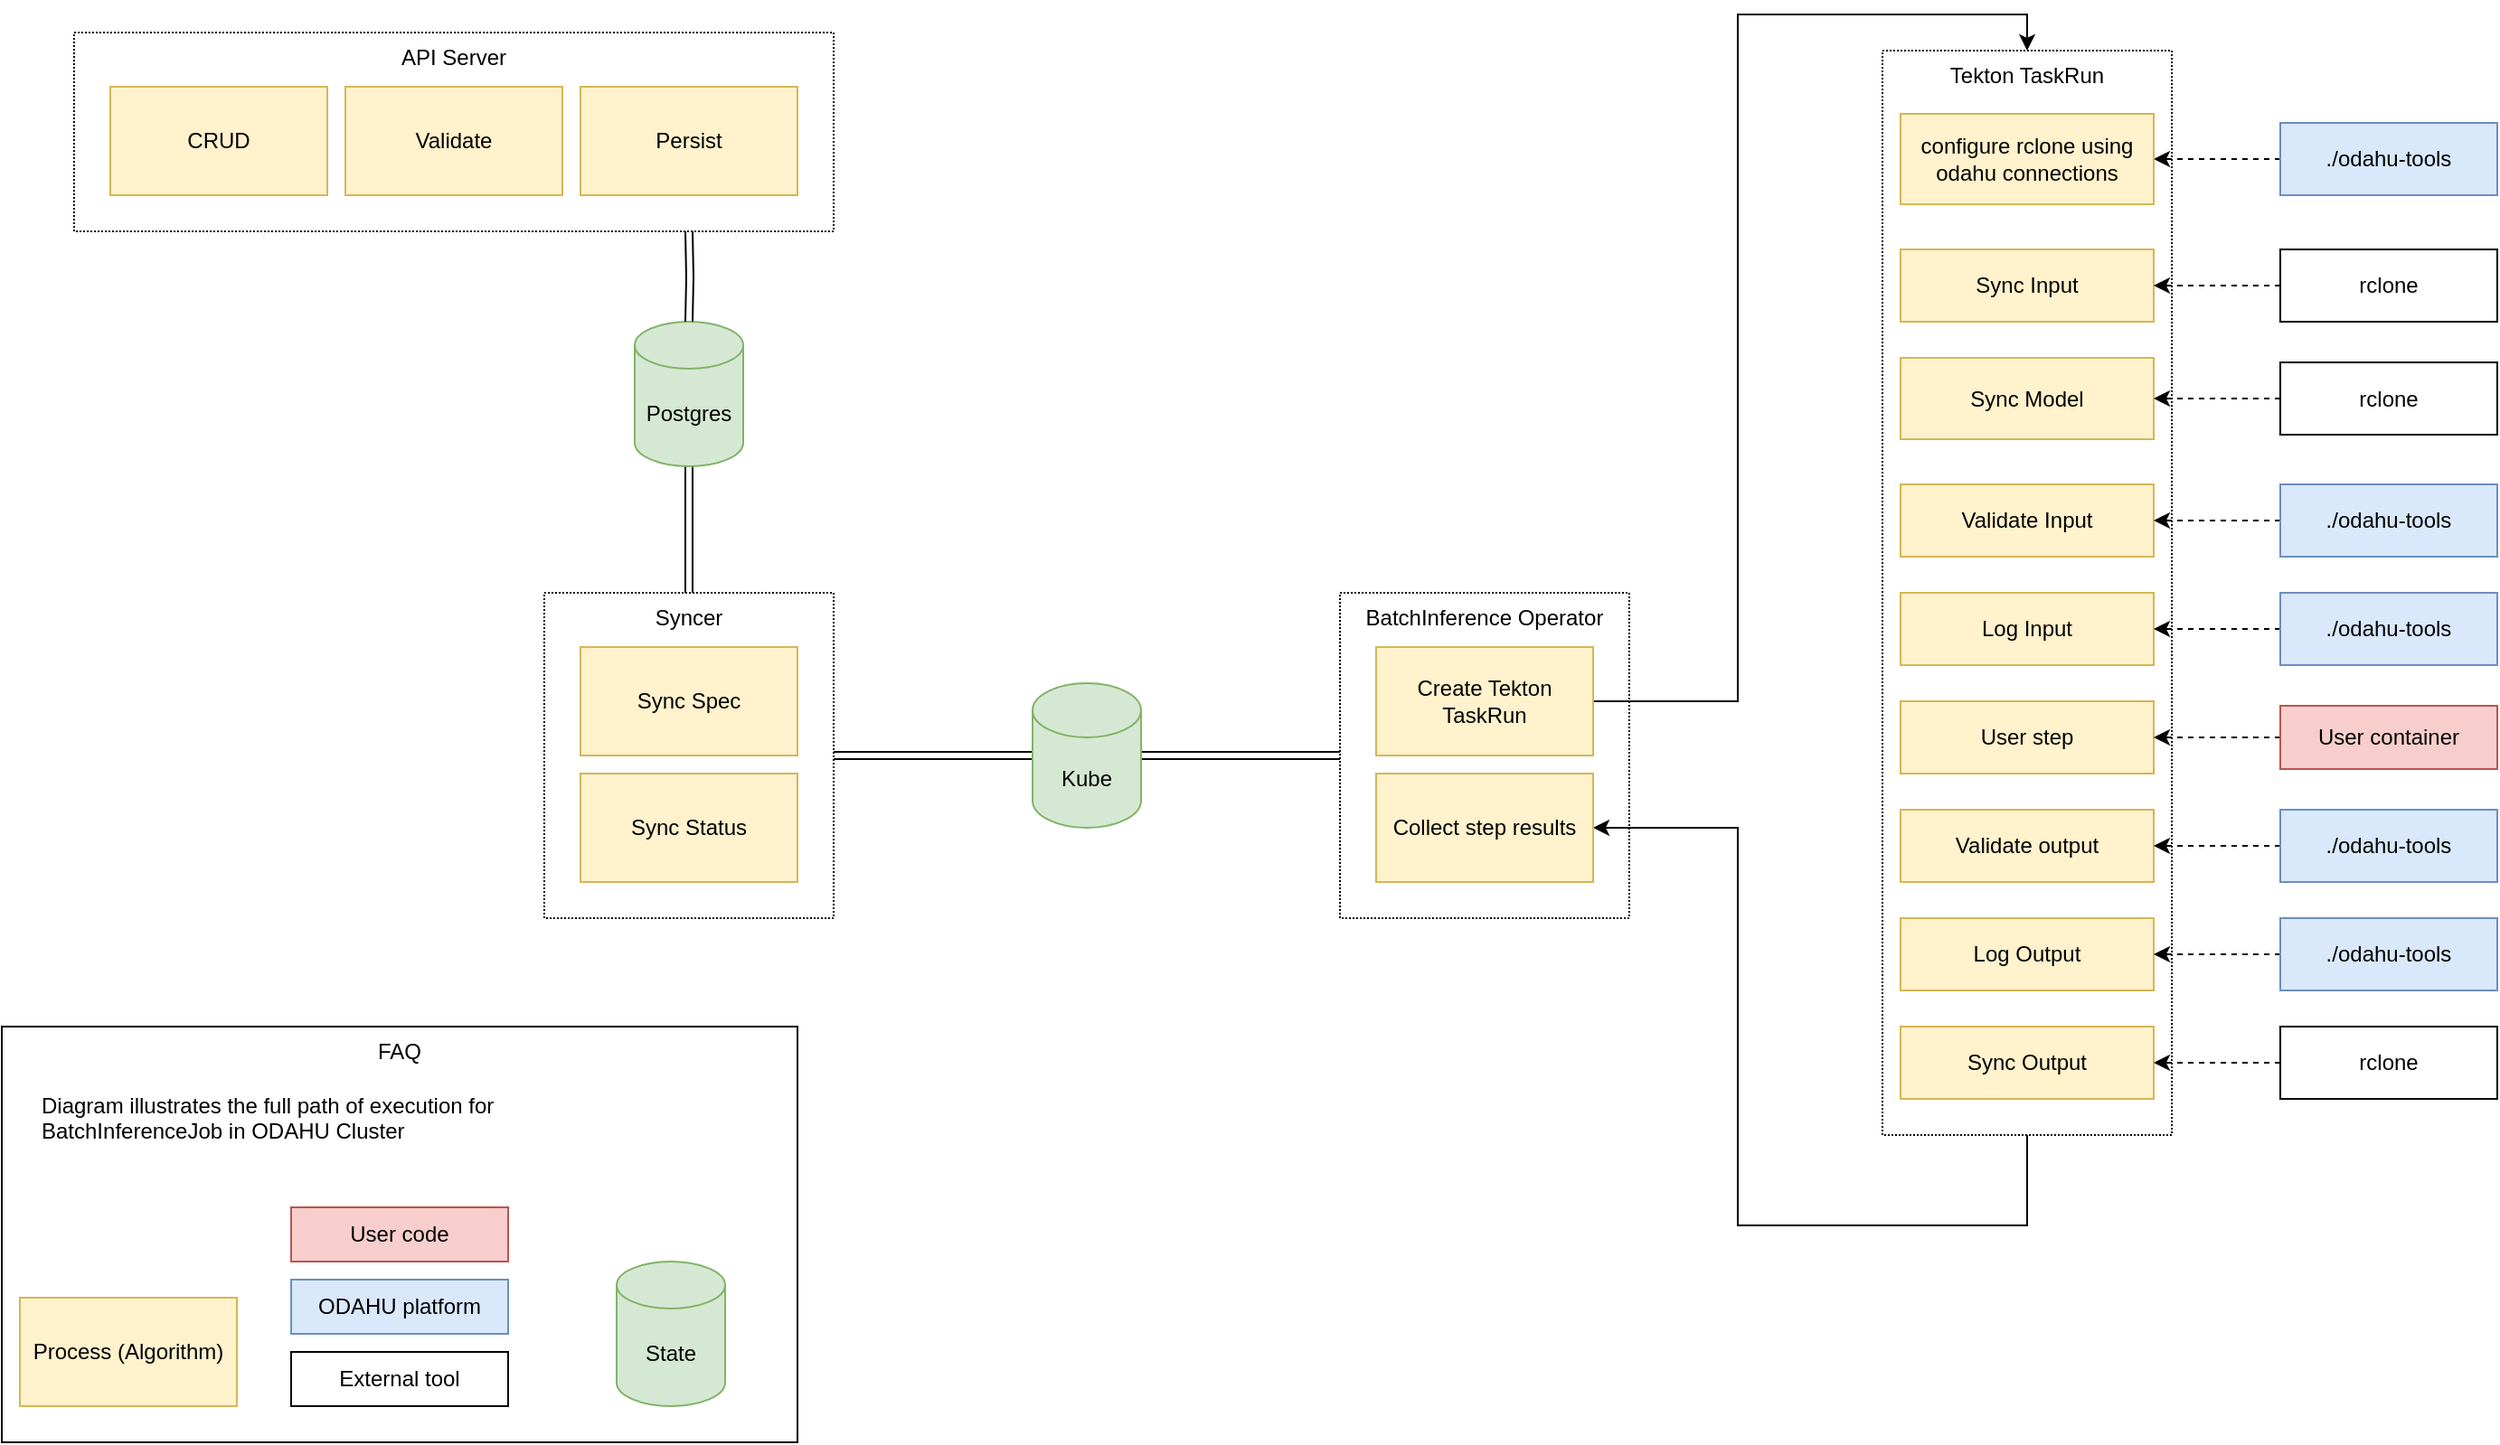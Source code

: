 <mxfile version="14.4.8" type="google"><diagram id="Go864v1J3Q7Ri1F91Iav" name="Page-1"><mxGraphModel dx="2633" dy="961" grid="1" gridSize="10" guides="1" tooltips="1" connect="1" arrows="1" fold="1" page="1" pageScale="1" pageWidth="1600" pageHeight="800" math="0" shadow="0"><root><mxCell id="0"/><mxCell id="1" parent="0"/><mxCell id="eHEG-ZLG4I5tVd5RBdQJ-56" style="edgeStyle=orthogonalEdgeStyle;rounded=0;orthogonalLoop=1;jettySize=auto;html=1;entryX=0;entryY=0.5;entryDx=0;entryDy=0;entryPerimeter=0;shape=link;" parent="1" source="eHEG-ZLG4I5tVd5RBdQJ-53" target="eHEG-ZLG4I5tVd5RBdQJ-55" edge="1"><mxGeometry relative="1" as="geometry"/></mxCell><mxCell id="eHEG-ZLG4I5tVd5RBdQJ-53" value="Syncer" style="rounded=0;whiteSpace=wrap;html=1;verticalAlign=top;dashed=1;dashPattern=1 1;" parent="1" vertex="1"><mxGeometry x="300" y="330" width="160" height="180" as="geometry"/></mxCell><mxCell id="eHEG-ZLG4I5tVd5RBdQJ-46" value="BatchInference Operator" style="rounded=0;whiteSpace=wrap;html=1;verticalAlign=top;dashed=1;dashPattern=1 1;" parent="1" vertex="1"><mxGeometry x="740" y="330" width="160" height="180" as="geometry"/></mxCell><mxCell id="eHEG-ZLG4I5tVd5RBdQJ-43" value="API Server" style="rounded=0;whiteSpace=wrap;html=1;verticalAlign=top;dashed=1;dashPattern=1 1;" parent="1" vertex="1"><mxGeometry x="40" y="20" width="420" height="110" as="geometry"/></mxCell><mxCell id="eHEG-ZLG4I5tVd5RBdQJ-48" style="edgeStyle=orthogonalEdgeStyle;rounded=0;orthogonalLoop=1;jettySize=auto;html=1;entryX=1;entryY=0.5;entryDx=0;entryDy=0;" parent="1" source="eHEG-ZLG4I5tVd5RBdQJ-35" target="eHEG-ZLG4I5tVd5RBdQJ-42" edge="1"><mxGeometry relative="1" as="geometry"><Array as="points"><mxPoint x="1120" y="680"/><mxPoint x="960" y="680"/><mxPoint x="960" y="460"/></Array></mxGeometry></mxCell><mxCell id="eHEG-ZLG4I5tVd5RBdQJ-35" value="Tekton TaskRun" style="rounded=0;whiteSpace=wrap;html=1;verticalAlign=top;dashed=1;dashPattern=1 1;" parent="1" vertex="1"><mxGeometry x="1040" y="30" width="160" height="600" as="geometry"/></mxCell><mxCell id="eHEG-ZLG4I5tVd5RBdQJ-54" style="edgeStyle=orthogonalEdgeStyle;rounded=0;orthogonalLoop=1;jettySize=auto;html=1;entryX=0.5;entryY=0;entryDx=0;entryDy=0;shape=link;" parent="1" source="eHEG-ZLG4I5tVd5RBdQJ-2" target="eHEG-ZLG4I5tVd5RBdQJ-53" edge="1"><mxGeometry relative="1" as="geometry"/></mxCell><mxCell id="eHEG-ZLG4I5tVd5RBdQJ-2" value="Postgres" style="shape=cylinder3;whiteSpace=wrap;html=1;boundedLbl=1;backgroundOutline=1;size=13.003;fillColor=#d5e8d4;strokeColor=#82b366;" parent="1" vertex="1"><mxGeometry x="350" y="180" width="60" height="80" as="geometry"/></mxCell><mxCell id="eHEG-ZLG4I5tVd5RBdQJ-10" value="Sync Input" style="rounded=0;whiteSpace=wrap;html=1;fillColor=#fff2cc;strokeColor=#d6b656;" parent="1" vertex="1"><mxGeometry x="1050" y="140" width="140" height="40" as="geometry"/></mxCell><mxCell id="eHEG-ZLG4I5tVd5RBdQJ-13" style="edgeStyle=orthogonalEdgeStyle;rounded=0;orthogonalLoop=1;jettySize=auto;html=1;entryX=1;entryY=0.5;entryDx=0;entryDy=0;dashed=1;" parent="1" source="eHEG-ZLG4I5tVd5RBdQJ-12" target="eHEG-ZLG4I5tVd5RBdQJ-10" edge="1"><mxGeometry relative="1" as="geometry"/></mxCell><mxCell id="eHEG-ZLG4I5tVd5RBdQJ-12" value="rclone&lt;br&gt;" style="rounded=0;whiteSpace=wrap;html=1;" parent="1" vertex="1"><mxGeometry x="1260" y="140" width="120" height="40" as="geometry"/></mxCell><mxCell id="eHEG-ZLG4I5tVd5RBdQJ-14" value="Validate Input" style="rounded=0;whiteSpace=wrap;html=1;fillColor=#fff2cc;strokeColor=#d6b656;" parent="1" vertex="1"><mxGeometry x="1050" y="270" width="140" height="40" as="geometry"/></mxCell><mxCell id="eHEG-ZLG4I5tVd5RBdQJ-17" style="edgeStyle=orthogonalEdgeStyle;rounded=0;orthogonalLoop=1;jettySize=auto;html=1;entryX=1;entryY=0.5;entryDx=0;entryDy=0;dashed=1;" parent="1" source="eHEG-ZLG4I5tVd5RBdQJ-16" target="eHEG-ZLG4I5tVd5RBdQJ-14" edge="1"><mxGeometry relative="1" as="geometry"/></mxCell><mxCell id="eHEG-ZLG4I5tVd5RBdQJ-16" value="./odahu-tools" style="rounded=0;whiteSpace=wrap;html=1;fillColor=#dae8fc;strokeColor=#6c8ebf;" parent="1" vertex="1"><mxGeometry x="1260" y="270" width="120" height="40" as="geometry"/></mxCell><mxCell id="eHEG-ZLG4I5tVd5RBdQJ-18" value="Log Input" style="rounded=0;whiteSpace=wrap;html=1;fillColor=#fff2cc;strokeColor=#d6b656;" parent="1" vertex="1"><mxGeometry x="1050" y="330" width="140" height="40" as="geometry"/></mxCell><mxCell id="eHEG-ZLG4I5tVd5RBdQJ-19" value="User step" style="rounded=0;whiteSpace=wrap;html=1;fillColor=#fff2cc;strokeColor=#d6b656;" parent="1" vertex="1"><mxGeometry x="1050" y="390" width="140" height="40" as="geometry"/></mxCell><mxCell id="eHEG-ZLG4I5tVd5RBdQJ-20" value="Log Output" style="rounded=0;whiteSpace=wrap;html=1;fillColor=#fff2cc;strokeColor=#d6b656;" parent="1" vertex="1"><mxGeometry x="1050" y="510" width="140" height="40" as="geometry"/></mxCell><mxCell id="eHEG-ZLG4I5tVd5RBdQJ-28" style="edgeStyle=orthogonalEdgeStyle;rounded=0;orthogonalLoop=1;jettySize=auto;html=1;entryX=1;entryY=0.5;entryDx=0;entryDy=0;dashed=1;" parent="1" source="eHEG-ZLG4I5tVd5RBdQJ-26" target="eHEG-ZLG4I5tVd5RBdQJ-27" edge="1"><mxGeometry relative="1" as="geometry"/></mxCell><mxCell id="eHEG-ZLG4I5tVd5RBdQJ-26" value="./odahu-tools" style="rounded=0;whiteSpace=wrap;html=1;fillColor=#dae8fc;strokeColor=#6c8ebf;" parent="1" vertex="1"><mxGeometry x="1260" y="70" width="120" height="40" as="geometry"/></mxCell><mxCell id="eHEG-ZLG4I5tVd5RBdQJ-27" value="configure rclone using odahu connections" style="rounded=0;whiteSpace=wrap;html=1;fillColor=#fff2cc;strokeColor=#d6b656;" parent="1" vertex="1"><mxGeometry x="1050" y="65" width="140" height="50" as="geometry"/></mxCell><mxCell id="eHEG-ZLG4I5tVd5RBdQJ-30" value="Sync Output" style="rounded=0;whiteSpace=wrap;html=1;fillColor=#fff2cc;strokeColor=#d6b656;" parent="1" vertex="1"><mxGeometry x="1050" y="570" width="140" height="40" as="geometry"/></mxCell><mxCell id="eHEG-ZLG4I5tVd5RBdQJ-32" style="edgeStyle=orthogonalEdgeStyle;rounded=0;orthogonalLoop=1;jettySize=auto;html=1;entryX=1;entryY=0.5;entryDx=0;entryDy=0;dashed=1;" parent="1" source="eHEG-ZLG4I5tVd5RBdQJ-31" target="eHEG-ZLG4I5tVd5RBdQJ-30" edge="1"><mxGeometry relative="1" as="geometry"/></mxCell><mxCell id="eHEG-ZLG4I5tVd5RBdQJ-31" value="rclone" style="rounded=0;whiteSpace=wrap;html=1;" parent="1" vertex="1"><mxGeometry x="1260" y="570" width="120" height="40" as="geometry"/></mxCell><mxCell id="eHEG-ZLG4I5tVd5RBdQJ-34" style="edgeStyle=orthogonalEdgeStyle;rounded=0;orthogonalLoop=1;jettySize=auto;html=1;dashed=1;" parent="1" source="eHEG-ZLG4I5tVd5RBdQJ-33" target="eHEG-ZLG4I5tVd5RBdQJ-19" edge="1"><mxGeometry relative="1" as="geometry"/></mxCell><mxCell id="eHEG-ZLG4I5tVd5RBdQJ-33" value="User container" style="rounded=0;whiteSpace=wrap;html=1;fillColor=#f8cecc;strokeColor=#b85450;" parent="1" vertex="1"><mxGeometry x="1260" y="392.5" width="120" height="35" as="geometry"/></mxCell><mxCell id="eHEG-ZLG4I5tVd5RBdQJ-37" value="CRUD" style="rounded=0;whiteSpace=wrap;html=1;fillColor=#fff2cc;strokeColor=#d6b656;" parent="1" vertex="1"><mxGeometry x="60" y="50" width="120" height="60" as="geometry"/></mxCell><mxCell id="eHEG-ZLG4I5tVd5RBdQJ-38" value="Validate" style="rounded=0;whiteSpace=wrap;html=1;fillColor=#fff2cc;strokeColor=#d6b656;" parent="1" vertex="1"><mxGeometry x="190" y="50" width="120" height="60" as="geometry"/></mxCell><mxCell id="eHEG-ZLG4I5tVd5RBdQJ-44" style="edgeStyle=orthogonalEdgeStyle;rounded=0;orthogonalLoop=1;jettySize=auto;html=1;entryX=0.5;entryY=0;entryDx=0;entryDy=0;entryPerimeter=0;shape=link;" parent="1" target="eHEG-ZLG4I5tVd5RBdQJ-2" edge="1"><mxGeometry relative="1" as="geometry"><mxPoint x="380" y="130" as="sourcePoint"/></mxGeometry></mxCell><mxCell id="eHEG-ZLG4I5tVd5RBdQJ-39" value="Persist" style="rounded=0;whiteSpace=wrap;html=1;fillColor=#fff2cc;strokeColor=#d6b656;" parent="1" vertex="1"><mxGeometry x="320" y="50" width="120" height="60" as="geometry"/></mxCell><mxCell id="eHEG-ZLG4I5tVd5RBdQJ-47" style="edgeStyle=orthogonalEdgeStyle;rounded=0;orthogonalLoop=1;jettySize=auto;html=1;entryX=0.5;entryY=0;entryDx=0;entryDy=0;" parent="1" source="eHEG-ZLG4I5tVd5RBdQJ-41" target="eHEG-ZLG4I5tVd5RBdQJ-35" edge="1"><mxGeometry relative="1" as="geometry"><mxPoint x="1120" y="140" as="targetPoint"/><Array as="points"><mxPoint x="960" y="390"/><mxPoint x="960" y="10"/><mxPoint x="1120" y="10"/></Array></mxGeometry></mxCell><mxCell id="eHEG-ZLG4I5tVd5RBdQJ-41" value="Create Tekton&lt;br&gt;TaskRun" style="rounded=0;whiteSpace=wrap;html=1;fillColor=#fff2cc;strokeColor=#d6b656;" parent="1" vertex="1"><mxGeometry x="760" y="360" width="120" height="60" as="geometry"/></mxCell><mxCell id="eHEG-ZLG4I5tVd5RBdQJ-42" value="Collect step results" style="rounded=0;whiteSpace=wrap;html=1;fillColor=#fff2cc;strokeColor=#d6b656;" parent="1" vertex="1"><mxGeometry x="760" y="430" width="120" height="60" as="geometry"/></mxCell><mxCell id="eHEG-ZLG4I5tVd5RBdQJ-51" value="Sync Spec" style="rounded=0;whiteSpace=wrap;html=1;fillColor=#fff2cc;strokeColor=#d6b656;" parent="1" vertex="1"><mxGeometry x="320" y="360" width="120" height="60" as="geometry"/></mxCell><mxCell id="eHEG-ZLG4I5tVd5RBdQJ-52" value="Sync Status" style="rounded=0;whiteSpace=wrap;html=1;fillColor=#fff2cc;strokeColor=#d6b656;" parent="1" vertex="1"><mxGeometry x="320" y="430" width="120" height="60" as="geometry"/></mxCell><mxCell id="eHEG-ZLG4I5tVd5RBdQJ-57" style="edgeStyle=orthogonalEdgeStyle;rounded=0;orthogonalLoop=1;jettySize=auto;html=1;entryX=0;entryY=0.5;entryDx=0;entryDy=0;shape=link;" parent="1" source="eHEG-ZLG4I5tVd5RBdQJ-55" target="eHEG-ZLG4I5tVd5RBdQJ-46" edge="1"><mxGeometry relative="1" as="geometry"/></mxCell><mxCell id="eHEG-ZLG4I5tVd5RBdQJ-55" value="Kube" style="shape=cylinder3;whiteSpace=wrap;html=1;boundedLbl=1;backgroundOutline=1;size=15;fillColor=#d5e8d4;strokeColor=#82b366;" parent="1" vertex="1"><mxGeometry x="570" y="380" width="60" height="80" as="geometry"/></mxCell><mxCell id="eHEG-ZLG4I5tVd5RBdQJ-58" value="FAQ" style="rounded=0;whiteSpace=wrap;html=1;verticalAlign=top;" parent="1" vertex="1"><mxGeometry y="570" width="440" height="230" as="geometry"/></mxCell><mxCell id="eHEG-ZLG4I5tVd5RBdQJ-59" value="External tool" style="rounded=0;whiteSpace=wrap;html=1;" parent="1" vertex="1"><mxGeometry x="160" y="750" width="120" height="30" as="geometry"/></mxCell><mxCell id="eHEG-ZLG4I5tVd5RBdQJ-60" value="Process (Algorithm)" style="rounded=0;whiteSpace=wrap;html=1;fillColor=#fff2cc;strokeColor=#d6b656;" parent="1" vertex="1"><mxGeometry x="10" y="720" width="120" height="60" as="geometry"/></mxCell><mxCell id="eHEG-ZLG4I5tVd5RBdQJ-61" value="State" style="shape=cylinder3;whiteSpace=wrap;html=1;boundedLbl=1;backgroundOutline=1;size=13.003;fillColor=#d5e8d4;strokeColor=#82b366;" parent="1" vertex="1"><mxGeometry x="340" y="700" width="60" height="80" as="geometry"/></mxCell><mxCell id="eHEG-ZLG4I5tVd5RBdQJ-62" value="Diagram illustrates the full path of execution for BatchInferenceJob in ODAHU Cluster" style="text;html=1;strokeColor=none;fillColor=none;align=left;verticalAlign=top;whiteSpace=wrap;rounded=0;" parent="1" vertex="1"><mxGeometry x="20" y="600" width="290" height="90" as="geometry"/></mxCell><mxCell id="GuOwqVi6fGEIlA9zSjUm-2" value="Sync Model" style="rounded=0;whiteSpace=wrap;html=1;fillColor=#fff2cc;strokeColor=#d6b656;" parent="1" vertex="1"><mxGeometry x="1050" y="200" width="140" height="45" as="geometry"/></mxCell><mxCell id="GuOwqVi6fGEIlA9zSjUm-3" style="edgeStyle=orthogonalEdgeStyle;rounded=0;orthogonalLoop=1;jettySize=auto;html=1;entryX=1;entryY=0.5;entryDx=0;entryDy=0;dashed=1;" parent="1" source="GuOwqVi6fGEIlA9zSjUm-4" target="GuOwqVi6fGEIlA9zSjUm-2" edge="1"><mxGeometry relative="1" as="geometry"/></mxCell><mxCell id="GuOwqVi6fGEIlA9zSjUm-4" value="rclone&lt;br&gt;" style="rounded=0;whiteSpace=wrap;html=1;" parent="1" vertex="1"><mxGeometry x="1260" y="202.5" width="120" height="40" as="geometry"/></mxCell><mxCell id="GuOwqVi6fGEIlA9zSjUm-5" value="Validate output" style="rounded=0;whiteSpace=wrap;html=1;fillColor=#fff2cc;strokeColor=#d6b656;" parent="1" vertex="1"><mxGeometry x="1050" y="450" width="140" height="40" as="geometry"/></mxCell><mxCell id="GuOwqVi6fGEIlA9zSjUm-8" style="edgeStyle=orthogonalEdgeStyle;rounded=0;orthogonalLoop=1;jettySize=auto;html=1;entryX=1;entryY=0.5;entryDx=0;entryDy=0;dashed=1;" parent="1" source="GuOwqVi6fGEIlA9zSjUm-7" target="eHEG-ZLG4I5tVd5RBdQJ-18" edge="1"><mxGeometry relative="1" as="geometry"/></mxCell><mxCell id="GuOwqVi6fGEIlA9zSjUm-7" value="./odahu-tools" style="rounded=0;whiteSpace=wrap;html=1;fillColor=#dae8fc;strokeColor=#6c8ebf;" parent="1" vertex="1"><mxGeometry x="1260" y="330" width="120" height="40" as="geometry"/></mxCell><mxCell id="GuOwqVi6fGEIlA9zSjUm-10" style="edgeStyle=orthogonalEdgeStyle;rounded=0;orthogonalLoop=1;jettySize=auto;html=1;entryX=1;entryY=0.5;entryDx=0;entryDy=0;dashed=1;" parent="1" source="GuOwqVi6fGEIlA9zSjUm-9" target="GuOwqVi6fGEIlA9zSjUm-5" edge="1"><mxGeometry relative="1" as="geometry"/></mxCell><mxCell id="GuOwqVi6fGEIlA9zSjUm-9" value="./odahu-tools" style="rounded=0;whiteSpace=wrap;html=1;fillColor=#dae8fc;strokeColor=#6c8ebf;" parent="1" vertex="1"><mxGeometry x="1260" y="450" width="120" height="40" as="geometry"/></mxCell><mxCell id="GuOwqVi6fGEIlA9zSjUm-12" style="edgeStyle=orthogonalEdgeStyle;rounded=0;orthogonalLoop=1;jettySize=auto;html=1;entryX=1;entryY=0.5;entryDx=0;entryDy=0;dashed=1;" parent="1" source="GuOwqVi6fGEIlA9zSjUm-11" target="eHEG-ZLG4I5tVd5RBdQJ-20" edge="1"><mxGeometry relative="1" as="geometry"/></mxCell><mxCell id="GuOwqVi6fGEIlA9zSjUm-11" value="./odahu-tools" style="rounded=0;whiteSpace=wrap;html=1;fillColor=#dae8fc;strokeColor=#6c8ebf;" parent="1" vertex="1"><mxGeometry x="1260" y="510" width="120" height="40" as="geometry"/></mxCell><mxCell id="GuOwqVi6fGEIlA9zSjUm-15" value="ODAHU platform" style="rounded=0;whiteSpace=wrap;html=1;fillColor=#dae8fc;strokeColor=#6c8ebf;" parent="1" vertex="1"><mxGeometry x="160" y="710" width="120" height="30" as="geometry"/></mxCell><mxCell id="GuOwqVi6fGEIlA9zSjUm-16" value="User code" style="rounded=0;whiteSpace=wrap;html=1;fillColor=#f8cecc;strokeColor=#b85450;" parent="1" vertex="1"><mxGeometry x="160" y="670" width="120" height="30" as="geometry"/></mxCell></root></mxGraphModel></diagram></mxfile>